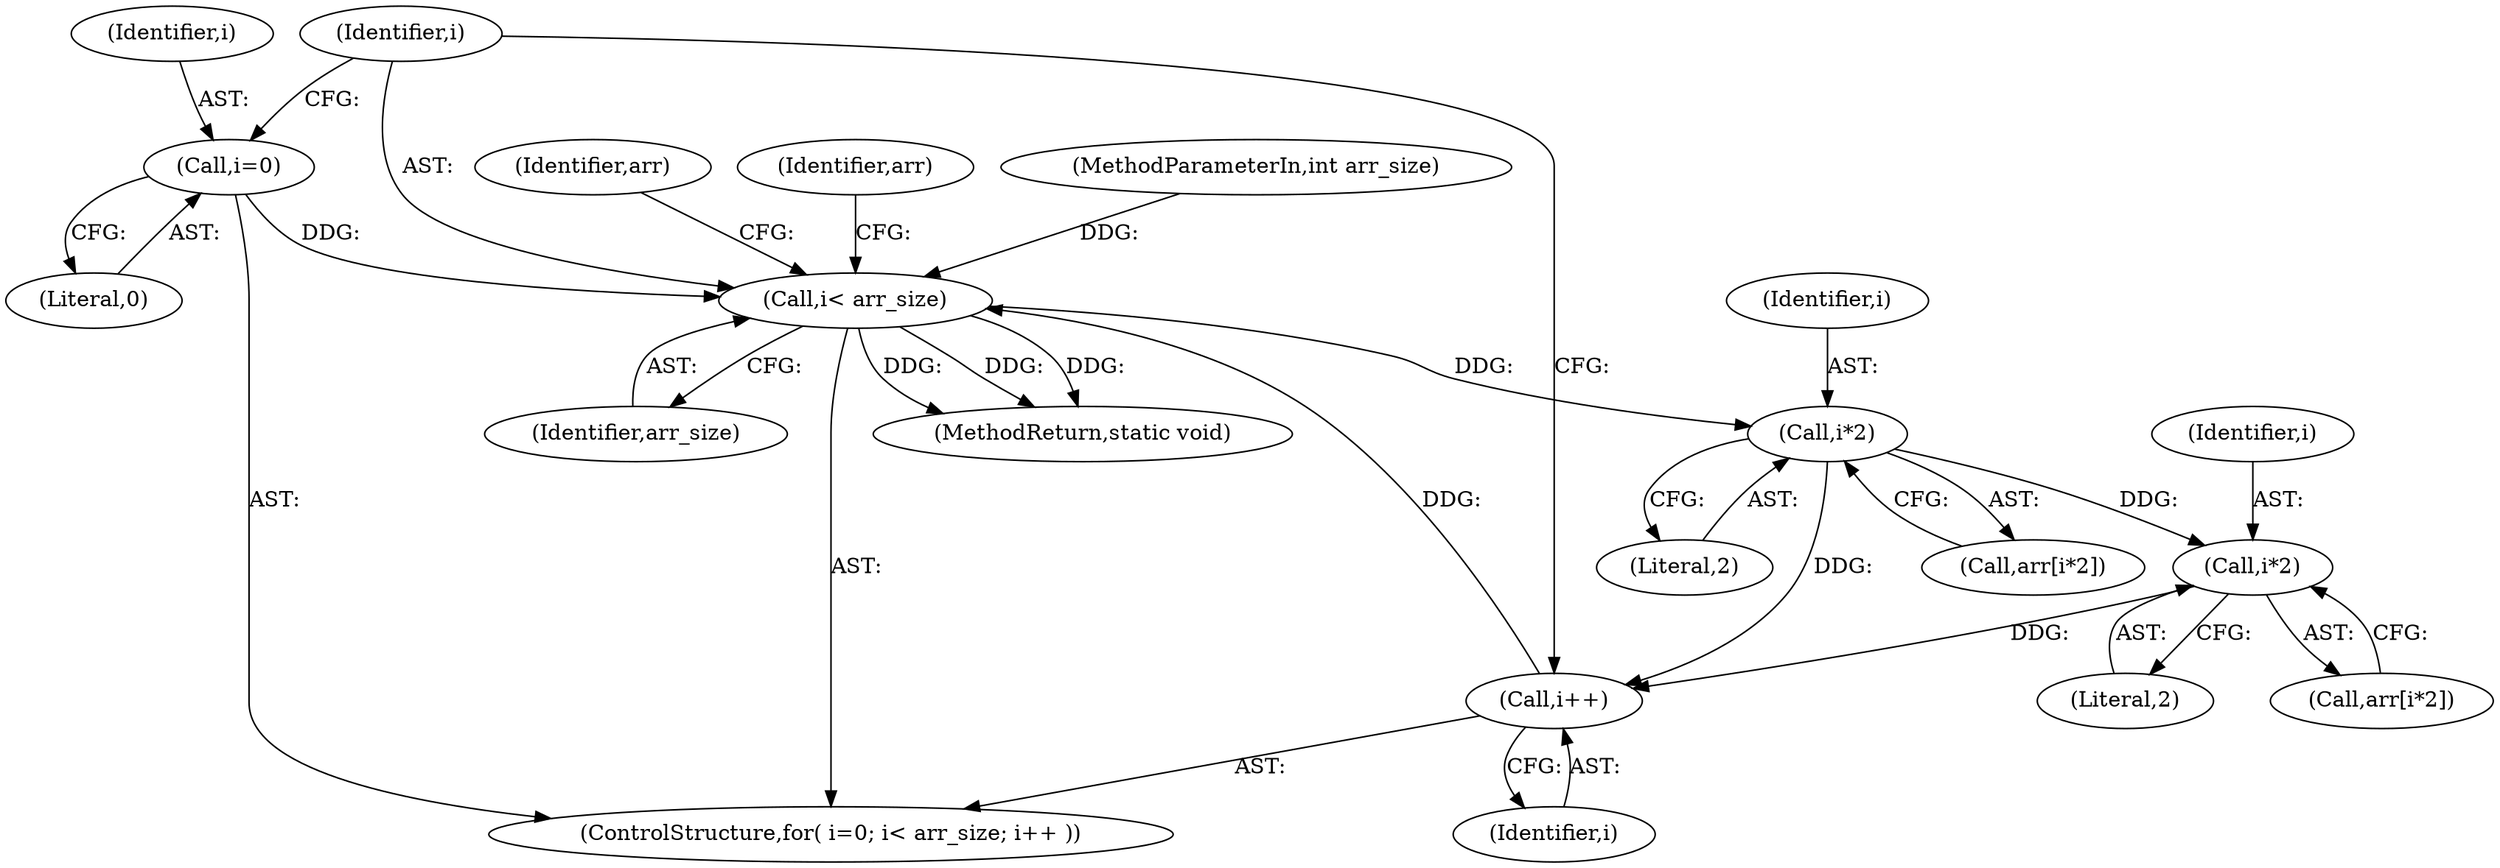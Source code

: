 digraph "1_php-src_97eff7eb57fc2320c267a949cffd622c38712484?w=1_17@del" {
"1000109" [label="(Call,i=0)"];
"1000112" [label="(Call,i< arr_size)"];
"1000121" [label="(Call,i*2)"];
"1000115" [label="(Call,i++)"];
"1000128" [label="(Call,i*2)"];
"1000122" [label="(Identifier,i)"];
"1000102" [label="(MethodParameterIn,int arr_size)"];
"1000121" [label="(Call,i*2)"];
"1000111" [label="(Literal,0)"];
"1000109" [label="(Call,i=0)"];
"1000112" [label="(Call,i< arr_size)"];
"1000133" [label="(MethodReturn,static void)"];
"1000119" [label="(Call,arr[i*2])"];
"1000113" [label="(Identifier,i)"];
"1000110" [label="(Identifier,i)"];
"1000129" [label="(Identifier,i)"];
"1000114" [label="(Identifier,arr_size)"];
"1000132" [label="(Identifier,arr)"];
"1000120" [label="(Identifier,arr)"];
"1000123" [label="(Literal,2)"];
"1000126" [label="(Call,arr[i*2])"];
"1000108" [label="(ControlStructure,for( i=0; i< arr_size; i++ ))"];
"1000130" [label="(Literal,2)"];
"1000128" [label="(Call,i*2)"];
"1000115" [label="(Call,i++)"];
"1000116" [label="(Identifier,i)"];
"1000109" -> "1000108"  [label="AST: "];
"1000109" -> "1000111"  [label="CFG: "];
"1000110" -> "1000109"  [label="AST: "];
"1000111" -> "1000109"  [label="AST: "];
"1000113" -> "1000109"  [label="CFG: "];
"1000109" -> "1000112"  [label="DDG: "];
"1000112" -> "1000108"  [label="AST: "];
"1000112" -> "1000114"  [label="CFG: "];
"1000113" -> "1000112"  [label="AST: "];
"1000114" -> "1000112"  [label="AST: "];
"1000120" -> "1000112"  [label="CFG: "];
"1000132" -> "1000112"  [label="CFG: "];
"1000112" -> "1000133"  [label="DDG: "];
"1000112" -> "1000133"  [label="DDG: "];
"1000112" -> "1000133"  [label="DDG: "];
"1000115" -> "1000112"  [label="DDG: "];
"1000102" -> "1000112"  [label="DDG: "];
"1000112" -> "1000121"  [label="DDG: "];
"1000121" -> "1000119"  [label="AST: "];
"1000121" -> "1000123"  [label="CFG: "];
"1000122" -> "1000121"  [label="AST: "];
"1000123" -> "1000121"  [label="AST: "];
"1000119" -> "1000121"  [label="CFG: "];
"1000121" -> "1000115"  [label="DDG: "];
"1000121" -> "1000128"  [label="DDG: "];
"1000115" -> "1000108"  [label="AST: "];
"1000115" -> "1000116"  [label="CFG: "];
"1000116" -> "1000115"  [label="AST: "];
"1000113" -> "1000115"  [label="CFG: "];
"1000128" -> "1000115"  [label="DDG: "];
"1000128" -> "1000126"  [label="AST: "];
"1000128" -> "1000130"  [label="CFG: "];
"1000129" -> "1000128"  [label="AST: "];
"1000130" -> "1000128"  [label="AST: "];
"1000126" -> "1000128"  [label="CFG: "];
}
